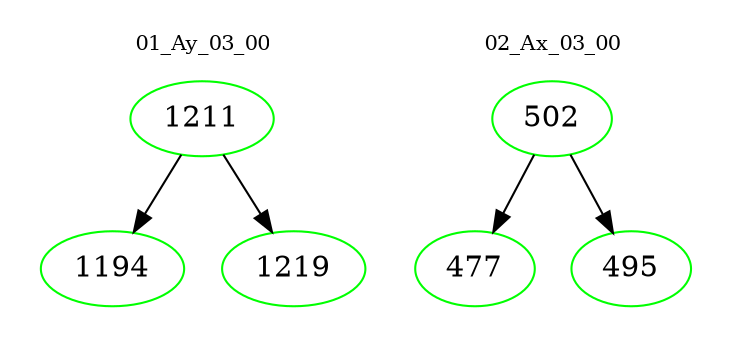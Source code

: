 digraph{
subgraph cluster_0 {
color = white
label = "01_Ay_03_00";
fontsize=10;
T0_1211 [label="1211", color="green"]
T0_1211 -> T0_1194 [color="black"]
T0_1194 [label="1194", color="green"]
T0_1211 -> T0_1219 [color="black"]
T0_1219 [label="1219", color="green"]
}
subgraph cluster_1 {
color = white
label = "02_Ax_03_00";
fontsize=10;
T1_502 [label="502", color="green"]
T1_502 -> T1_477 [color="black"]
T1_477 [label="477", color="green"]
T1_502 -> T1_495 [color="black"]
T1_495 [label="495", color="green"]
}
}
